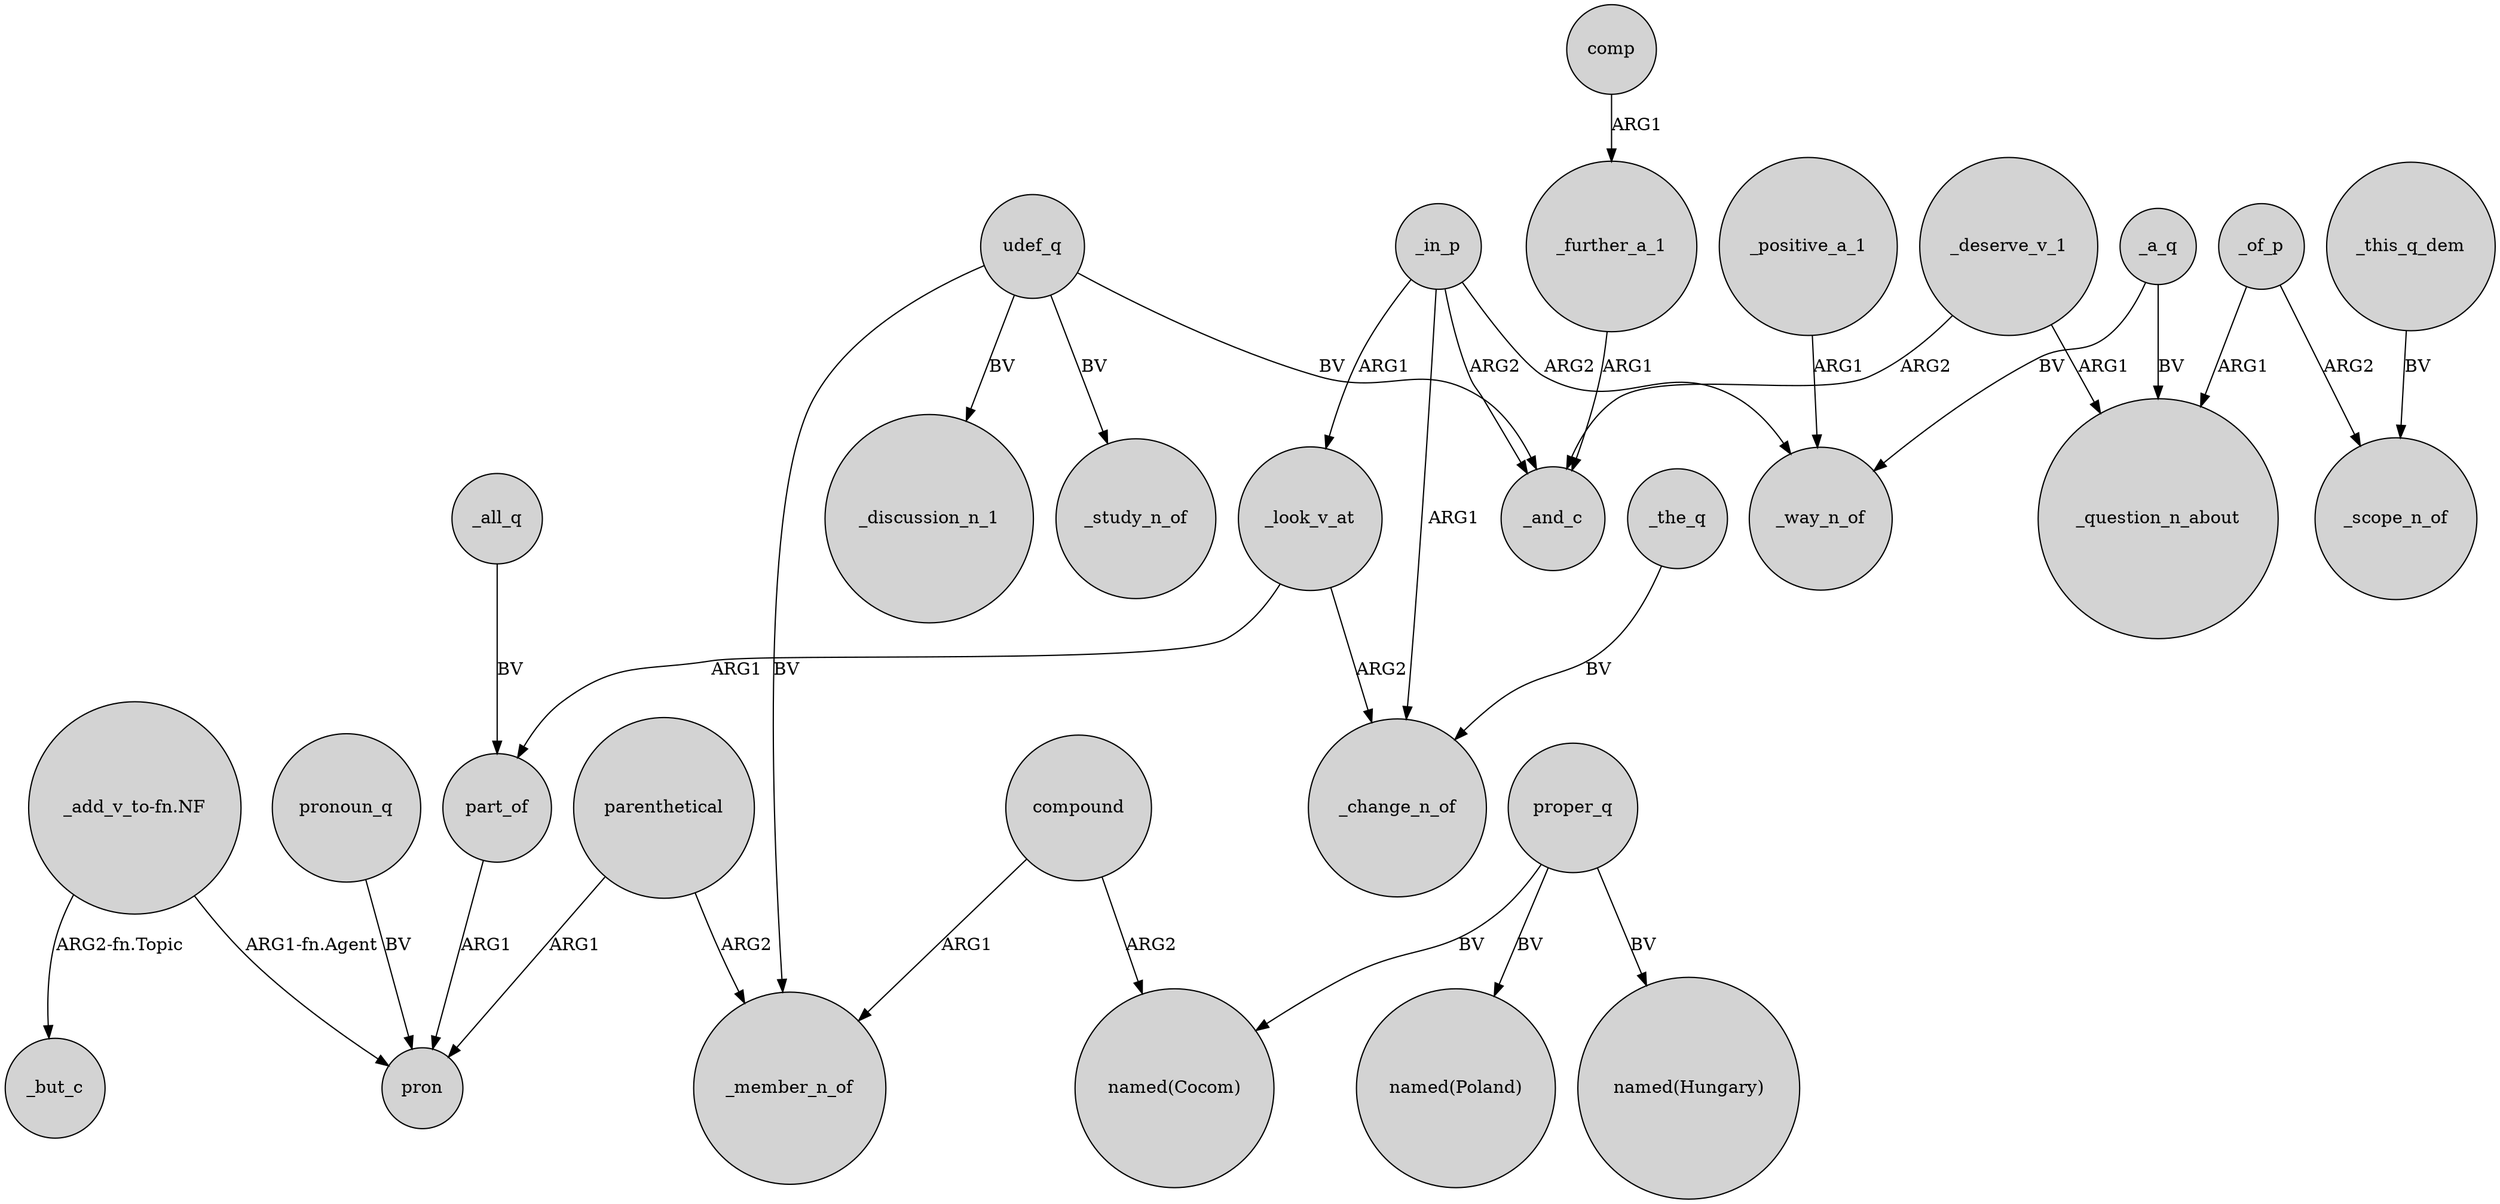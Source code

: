 digraph {
	node [shape=circle style=filled]
	part_of -> pron [label=ARG1]
	_look_v_at -> _change_n_of [label=ARG2]
	_all_q -> part_of [label=BV]
	_of_p -> _scope_n_of [label=ARG2]
	udef_q -> _discussion_n_1 [label=BV]
	_in_p -> _look_v_at [label=ARG1]
	"_add_v_to-fn.NF" -> _but_c [label="ARG2-fn.Topic"]
	_this_q_dem -> _scope_n_of [label=BV]
	parenthetical -> pron [label=ARG1]
	compound -> "named(Cocom)" [label=ARG2]
	_positive_a_1 -> _way_n_of [label=ARG1]
	proper_q -> "named(Poland)" [label=BV]
	_in_p -> _change_n_of [label=ARG1]
	pronoun_q -> pron [label=BV]
	_further_a_1 -> _and_c [label=ARG1]
	parenthetical -> _member_n_of [label=ARG2]
	proper_q -> "named(Cocom)" [label=BV]
	comp -> _further_a_1 [label=ARG1]
	udef_q -> _member_n_of [label=BV]
	_deserve_v_1 -> _question_n_about [label=ARG1]
	"_add_v_to-fn.NF" -> pron [label="ARG1-fn.Agent"]
	_of_p -> _question_n_about [label=ARG1]
	_look_v_at -> part_of [label=ARG1]
	_the_q -> _change_n_of [label=BV]
	proper_q -> "named(Hungary)" [label=BV]
	_in_p -> _way_n_of [label=ARG2]
	_a_q -> _way_n_of [label=BV]
	udef_q -> _and_c [label=BV]
	_a_q -> _question_n_about [label=BV]
	_in_p -> _and_c [label=ARG2]
	udef_q -> _study_n_of [label=BV]
	_deserve_v_1 -> _and_c [label=ARG2]
	compound -> _member_n_of [label=ARG1]
}
